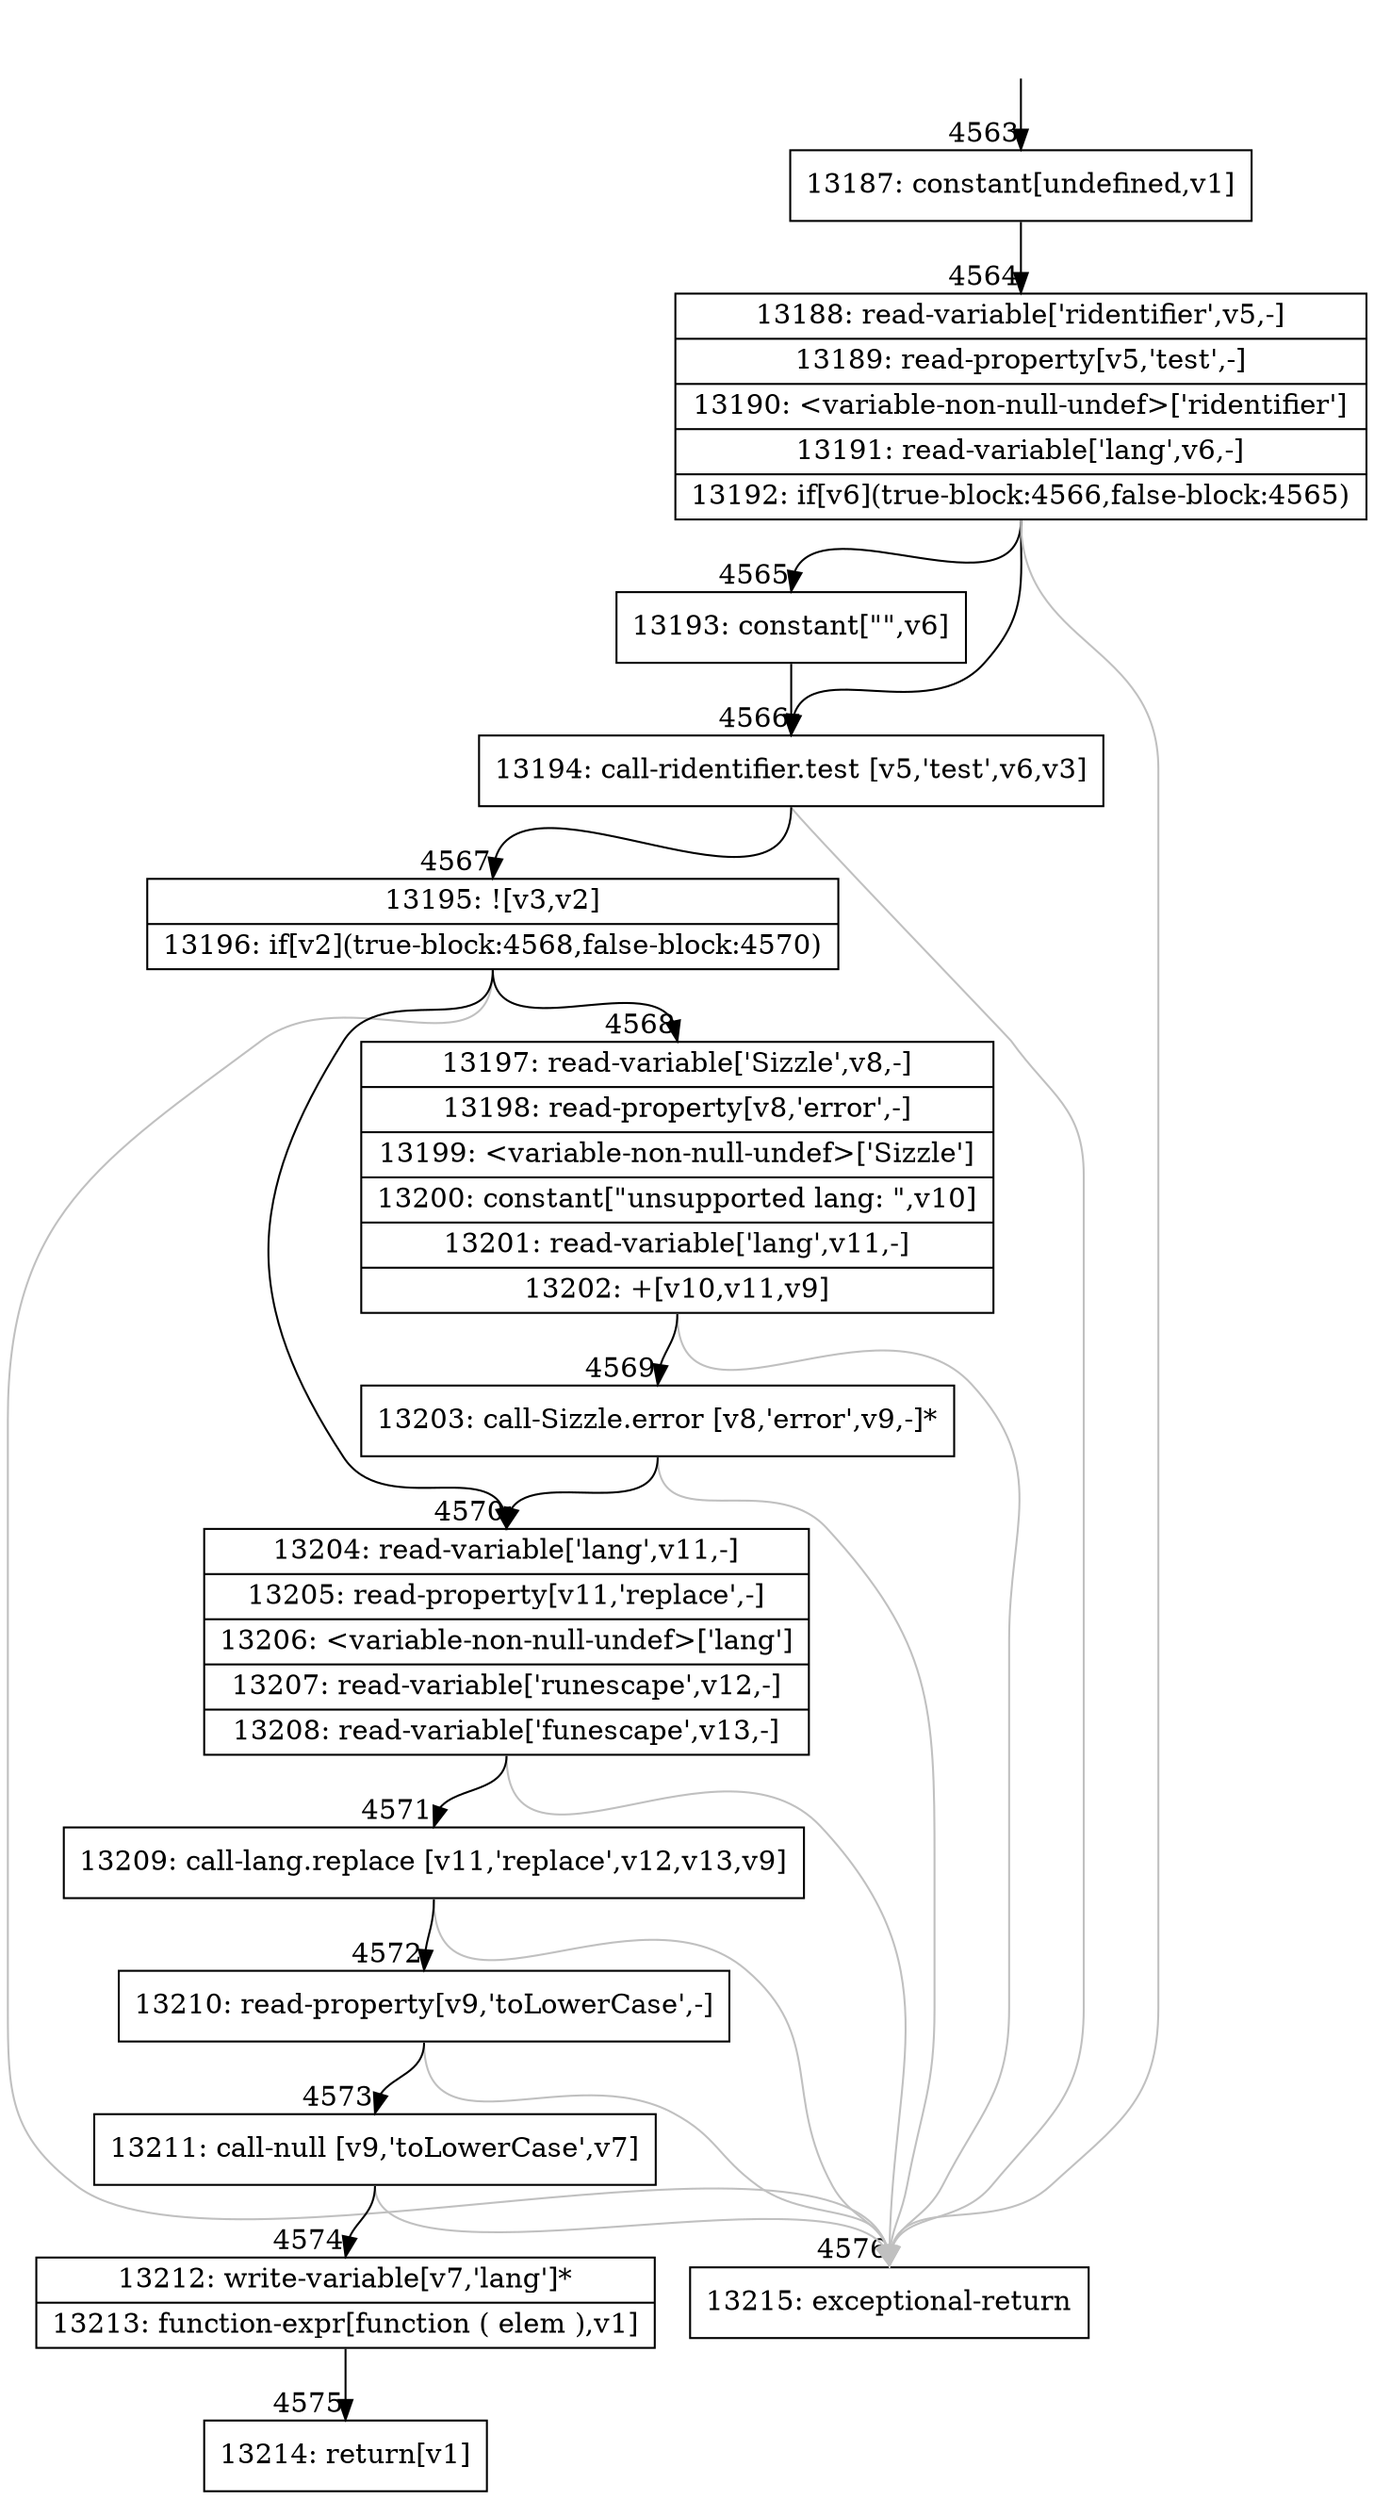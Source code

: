 digraph {
rankdir="TD"
BB_entry296[shape=none,label=""];
BB_entry296 -> BB4563 [tailport=s, headport=n, headlabel="    4563"]
BB4563 [shape=record label="{13187: constant[undefined,v1]}" ] 
BB4563 -> BB4564 [tailport=s, headport=n, headlabel="      4564"]
BB4564 [shape=record label="{13188: read-variable['ridentifier',v5,-]|13189: read-property[v5,'test',-]|13190: \<variable-non-null-undef\>['ridentifier']|13191: read-variable['lang',v6,-]|13192: if[v6](true-block:4566,false-block:4565)}" ] 
BB4564 -> BB4566 [tailport=s, headport=n, headlabel="      4566"]
BB4564 -> BB4565 [tailport=s, headport=n, headlabel="      4565"]
BB4564 -> BB4576 [tailport=s, headport=n, color=gray, headlabel="      4576"]
BB4565 [shape=record label="{13193: constant[\"\",v6]}" ] 
BB4565 -> BB4566 [tailport=s, headport=n]
BB4566 [shape=record label="{13194: call-ridentifier.test [v5,'test',v6,v3]}" ] 
BB4566 -> BB4567 [tailport=s, headport=n, headlabel="      4567"]
BB4566 -> BB4576 [tailport=s, headport=n, color=gray]
BB4567 [shape=record label="{13195: ![v3,v2]|13196: if[v2](true-block:4568,false-block:4570)}" ] 
BB4567 -> BB4568 [tailport=s, headport=n, headlabel="      4568"]
BB4567 -> BB4570 [tailport=s, headport=n, headlabel="      4570"]
BB4567 -> BB4576 [tailport=s, headport=n, color=gray]
BB4568 [shape=record label="{13197: read-variable['Sizzle',v8,-]|13198: read-property[v8,'error',-]|13199: \<variable-non-null-undef\>['Sizzle']|13200: constant[\"unsupported lang: \",v10]|13201: read-variable['lang',v11,-]|13202: +[v10,v11,v9]}" ] 
BB4568 -> BB4569 [tailport=s, headport=n, headlabel="      4569"]
BB4568 -> BB4576 [tailport=s, headport=n, color=gray]
BB4569 [shape=record label="{13203: call-Sizzle.error [v8,'error',v9,-]*}" ] 
BB4569 -> BB4570 [tailport=s, headport=n]
BB4569 -> BB4576 [tailport=s, headport=n, color=gray]
BB4570 [shape=record label="{13204: read-variable['lang',v11,-]|13205: read-property[v11,'replace',-]|13206: \<variable-non-null-undef\>['lang']|13207: read-variable['runescape',v12,-]|13208: read-variable['funescape',v13,-]}" ] 
BB4570 -> BB4571 [tailport=s, headport=n, headlabel="      4571"]
BB4570 -> BB4576 [tailport=s, headport=n, color=gray]
BB4571 [shape=record label="{13209: call-lang.replace [v11,'replace',v12,v13,v9]}" ] 
BB4571 -> BB4572 [tailport=s, headport=n, headlabel="      4572"]
BB4571 -> BB4576 [tailport=s, headport=n, color=gray]
BB4572 [shape=record label="{13210: read-property[v9,'toLowerCase',-]}" ] 
BB4572 -> BB4573 [tailport=s, headport=n, headlabel="      4573"]
BB4572 -> BB4576 [tailport=s, headport=n, color=gray]
BB4573 [shape=record label="{13211: call-null [v9,'toLowerCase',v7]}" ] 
BB4573 -> BB4574 [tailport=s, headport=n, headlabel="      4574"]
BB4573 -> BB4576 [tailport=s, headport=n, color=gray]
BB4574 [shape=record label="{13212: write-variable[v7,'lang']*|13213: function-expr[function ( elem ),v1]}" ] 
BB4574 -> BB4575 [tailport=s, headport=n, headlabel="      4575"]
BB4575 [shape=record label="{13214: return[v1]}" ] 
BB4576 [shape=record label="{13215: exceptional-return}" ] 
//#$~ 4873
}
